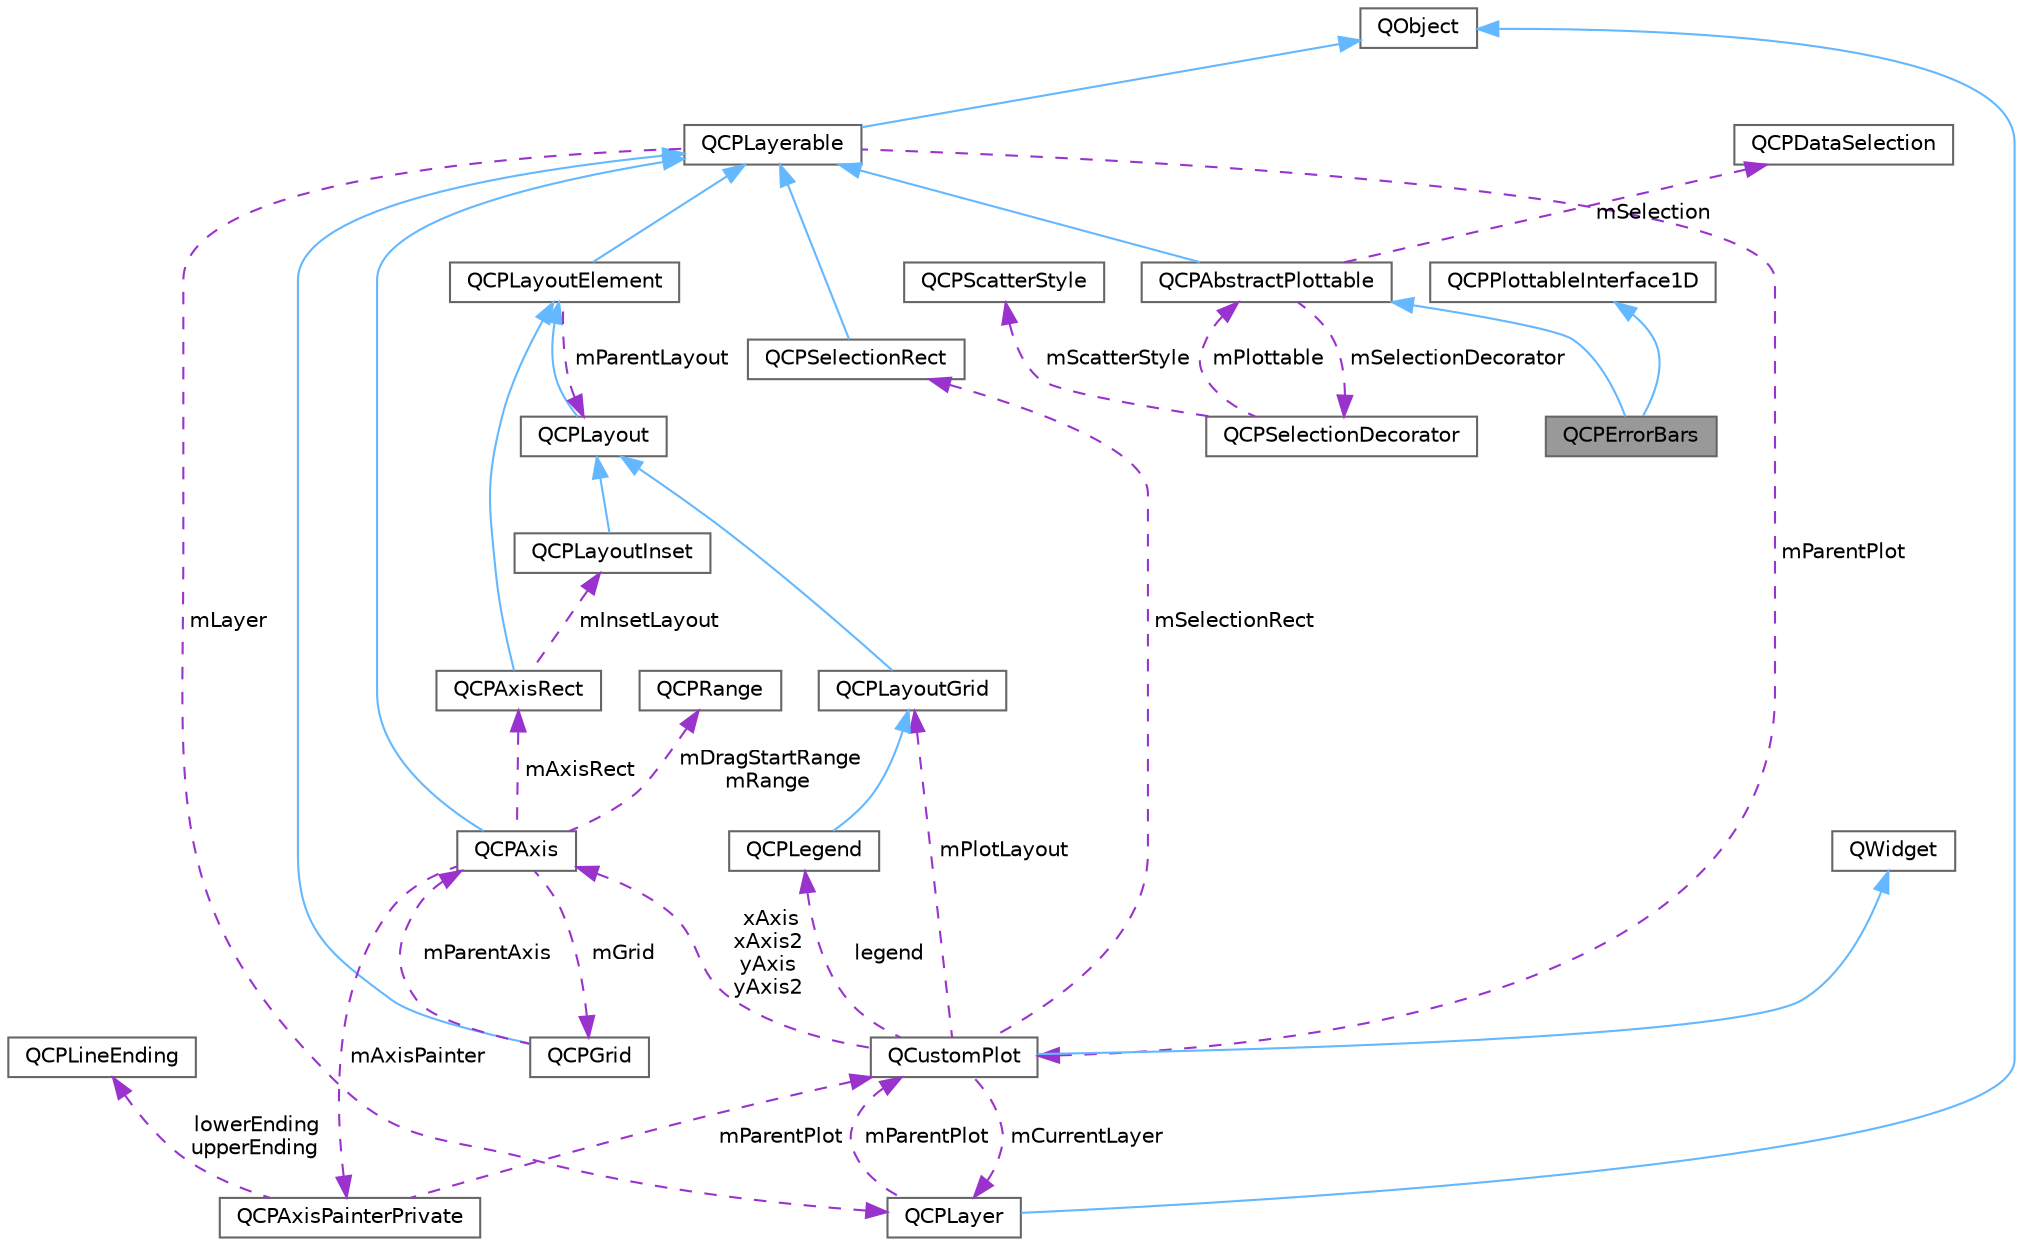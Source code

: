 digraph "QCPErrorBars"
{
 // LATEX_PDF_SIZE
  bgcolor="transparent";
  edge [fontname=Helvetica,fontsize=10,labelfontname=Helvetica,labelfontsize=10];
  node [fontname=Helvetica,fontsize=10,shape=box,height=0.2,width=0.4];
  Node1 [label="QCPErrorBars",height=0.2,width=0.4,color="gray40", fillcolor="grey60", style="filled", fontcolor="black",tooltip="A plottable that adds a set of error bars to other plottables."];
  Node2 -> Node1 [dir="back",color="steelblue1",style="solid"];
  Node2 [label="QCPAbstractPlottable",height=0.2,width=0.4,color="gray40", fillcolor="white", style="filled",URL="$class_q_c_p_abstract_plottable.html",tooltip="The abstract base class for all data representing objects in a plot."];
  Node3 -> Node2 [dir="back",color="steelblue1",style="solid"];
  Node3 [label="QCPLayerable",height=0.2,width=0.4,color="gray40", fillcolor="white", style="filled",URL="$class_q_c_p_layerable.html",tooltip="Base class for all drawable objects"];
  Node4 -> Node3 [dir="back",color="steelblue1",style="solid"];
  Node4 [label="QObject",height=0.2,width=0.4,color="gray40", fillcolor="white", style="filled",tooltip=" "];
  Node5 -> Node3 [dir="back",color="darkorchid3",style="dashed",label=" mParentPlot" ];
  Node5 [label="QCustomPlot",height=0.2,width=0.4,color="gray40", fillcolor="white", style="filled",URL="$class_q_custom_plot.html",tooltip="The central class of the library. This is the QWidget which displays the plot and interacts with the ..."];
  Node6 -> Node5 [dir="back",color="steelblue1",style="solid"];
  Node6 [label="QWidget",height=0.2,width=0.4,color="gray40", fillcolor="white", style="filled",tooltip=" "];
  Node7 -> Node5 [dir="back",color="darkorchid3",style="dashed",label=" xAxis\nxAxis2\nyAxis\nyAxis2" ];
  Node7 [label="QCPAxis",height=0.2,width=0.4,color="gray40", fillcolor="white", style="filled",URL="$class_q_c_p_axis.html",tooltip="Manages a single axis inside a QCustomPlot."];
  Node3 -> Node7 [dir="back",color="steelblue1",style="solid"];
  Node8 -> Node7 [dir="back",color="darkorchid3",style="dashed",label=" mAxisRect" ];
  Node8 [label="QCPAxisRect",height=0.2,width=0.4,color="gray40", fillcolor="white", style="filled",URL="$class_q_c_p_axis_rect.html",tooltip="Holds multiple axes and arranges them in a rectangular shape."];
  Node9 -> Node8 [dir="back",color="steelblue1",style="solid"];
  Node9 [label="QCPLayoutElement",height=0.2,width=0.4,color="gray40", fillcolor="white", style="filled",URL="$class_q_c_p_layout_element.html",tooltip="The abstract base class for all objects that form the layout system."];
  Node3 -> Node9 [dir="back",color="steelblue1",style="solid"];
  Node10 -> Node9 [dir="back",color="darkorchid3",style="dashed",label=" mParentLayout" ];
  Node10 [label="QCPLayout",height=0.2,width=0.4,color="gray40", fillcolor="white", style="filled",URL="$class_q_c_p_layout.html",tooltip="The abstract base class for layouts"];
  Node9 -> Node10 [dir="back",color="steelblue1",style="solid"];
  Node11 -> Node8 [dir="back",color="darkorchid3",style="dashed",label=" mInsetLayout" ];
  Node11 [label="QCPLayoutInset",height=0.2,width=0.4,color="gray40", fillcolor="white", style="filled",URL="$class_q_c_p_layout_inset.html",tooltip="A layout that places child elements aligned to the border or arbitrarily positioned"];
  Node10 -> Node11 [dir="back",color="steelblue1",style="solid"];
  Node12 -> Node7 [dir="back",color="darkorchid3",style="dashed",label=" mDragStartRange\nmRange" ];
  Node12 [label="QCPRange",height=0.2,width=0.4,color="gray40", fillcolor="white", style="filled",URL="$class_q_c_p_range.html",tooltip="Represents the range an axis is encompassing."];
  Node13 -> Node7 [dir="back",color="darkorchid3",style="dashed",label=" mGrid" ];
  Node13 [label="QCPGrid",height=0.2,width=0.4,color="gray40", fillcolor="white", style="filled",URL="$class_q_c_p_grid.html",tooltip="Responsible for drawing the grid of a QCPAxis."];
  Node3 -> Node13 [dir="back",color="steelblue1",style="solid"];
  Node7 -> Node13 [dir="back",color="darkorchid3",style="dashed",label=" mParentAxis" ];
  Node14 -> Node7 [dir="back",color="darkorchid3",style="dashed",label=" mAxisPainter" ];
  Node14 [label="QCPAxisPainterPrivate",height=0.2,width=0.4,color="gray40", fillcolor="white", style="filled",URL="$class_q_c_p_axis_painter_private.html",tooltip=" "];
  Node15 -> Node14 [dir="back",color="darkorchid3",style="dashed",label=" lowerEnding\nupperEnding" ];
  Node15 [label="QCPLineEnding",height=0.2,width=0.4,color="gray40", fillcolor="white", style="filled",URL="$class_q_c_p_line_ending.html",tooltip="Handles the different ending decorations for line-like items"];
  Node5 -> Node14 [dir="back",color="darkorchid3",style="dashed",label=" mParentPlot" ];
  Node16 -> Node5 [dir="back",color="darkorchid3",style="dashed",label=" legend" ];
  Node16 [label="QCPLegend",height=0.2,width=0.4,color="gray40", fillcolor="white", style="filled",URL="$class_q_c_p_legend.html",tooltip="Manages a legend inside a QCustomPlot."];
  Node17 -> Node16 [dir="back",color="steelblue1",style="solid"];
  Node17 [label="QCPLayoutGrid",height=0.2,width=0.4,color="gray40", fillcolor="white", style="filled",URL="$class_q_c_p_layout_grid.html",tooltip="A layout that arranges child elements in a grid"];
  Node10 -> Node17 [dir="back",color="steelblue1",style="solid"];
  Node17 -> Node5 [dir="back",color="darkorchid3",style="dashed",label=" mPlotLayout" ];
  Node18 -> Node5 [dir="back",color="darkorchid3",style="dashed",label=" mCurrentLayer" ];
  Node18 [label="QCPLayer",height=0.2,width=0.4,color="gray40", fillcolor="white", style="filled",URL="$class_q_c_p_layer.html",tooltip="A layer that may contain objects, to control the rendering order"];
  Node4 -> Node18 [dir="back",color="steelblue1",style="solid"];
  Node5 -> Node18 [dir="back",color="darkorchid3",style="dashed",label=" mParentPlot" ];
  Node19 -> Node5 [dir="back",color="darkorchid3",style="dashed",label=" mSelectionRect" ];
  Node19 [label="QCPSelectionRect",height=0.2,width=0.4,color="gray40", fillcolor="white", style="filled",URL="$class_q_c_p_selection_rect.html",tooltip="Provides rect/rubber-band data selection and range zoom interaction"];
  Node3 -> Node19 [dir="back",color="steelblue1",style="solid"];
  Node18 -> Node3 [dir="back",color="darkorchid3",style="dashed",label=" mLayer" ];
  Node20 -> Node2 [dir="back",color="darkorchid3",style="dashed",label=" mSelection" ];
  Node20 [label="QCPDataSelection",height=0.2,width=0.4,color="gray40", fillcolor="white", style="filled",URL="$class_q_c_p_data_selection.html",tooltip="Describes a data set by holding multiple QCPDataRange instances"];
  Node21 -> Node2 [dir="back",color="darkorchid3",style="dashed",label=" mSelectionDecorator" ];
  Node21 [label="QCPSelectionDecorator",height=0.2,width=0.4,color="gray40", fillcolor="white", style="filled",URL="$class_q_c_p_selection_decorator.html",tooltip="Controls how a plottable's data selection is drawn"];
  Node22 -> Node21 [dir="back",color="darkorchid3",style="dashed",label=" mScatterStyle" ];
  Node22 [label="QCPScatterStyle",height=0.2,width=0.4,color="gray40", fillcolor="white", style="filled",URL="$class_q_c_p_scatter_style.html",tooltip="Represents the visual appearance of scatter points"];
  Node2 -> Node21 [dir="back",color="darkorchid3",style="dashed",label=" mPlottable" ];
  Node23 -> Node1 [dir="back",color="steelblue1",style="solid"];
  Node23 [label="QCPPlottableInterface1D",height=0.2,width=0.4,color="gray40", fillcolor="white", style="filled",URL="$class_q_c_p_plottable_interface1_d.html",tooltip="Defines an abstract interface for one-dimensional plottables"];
}
